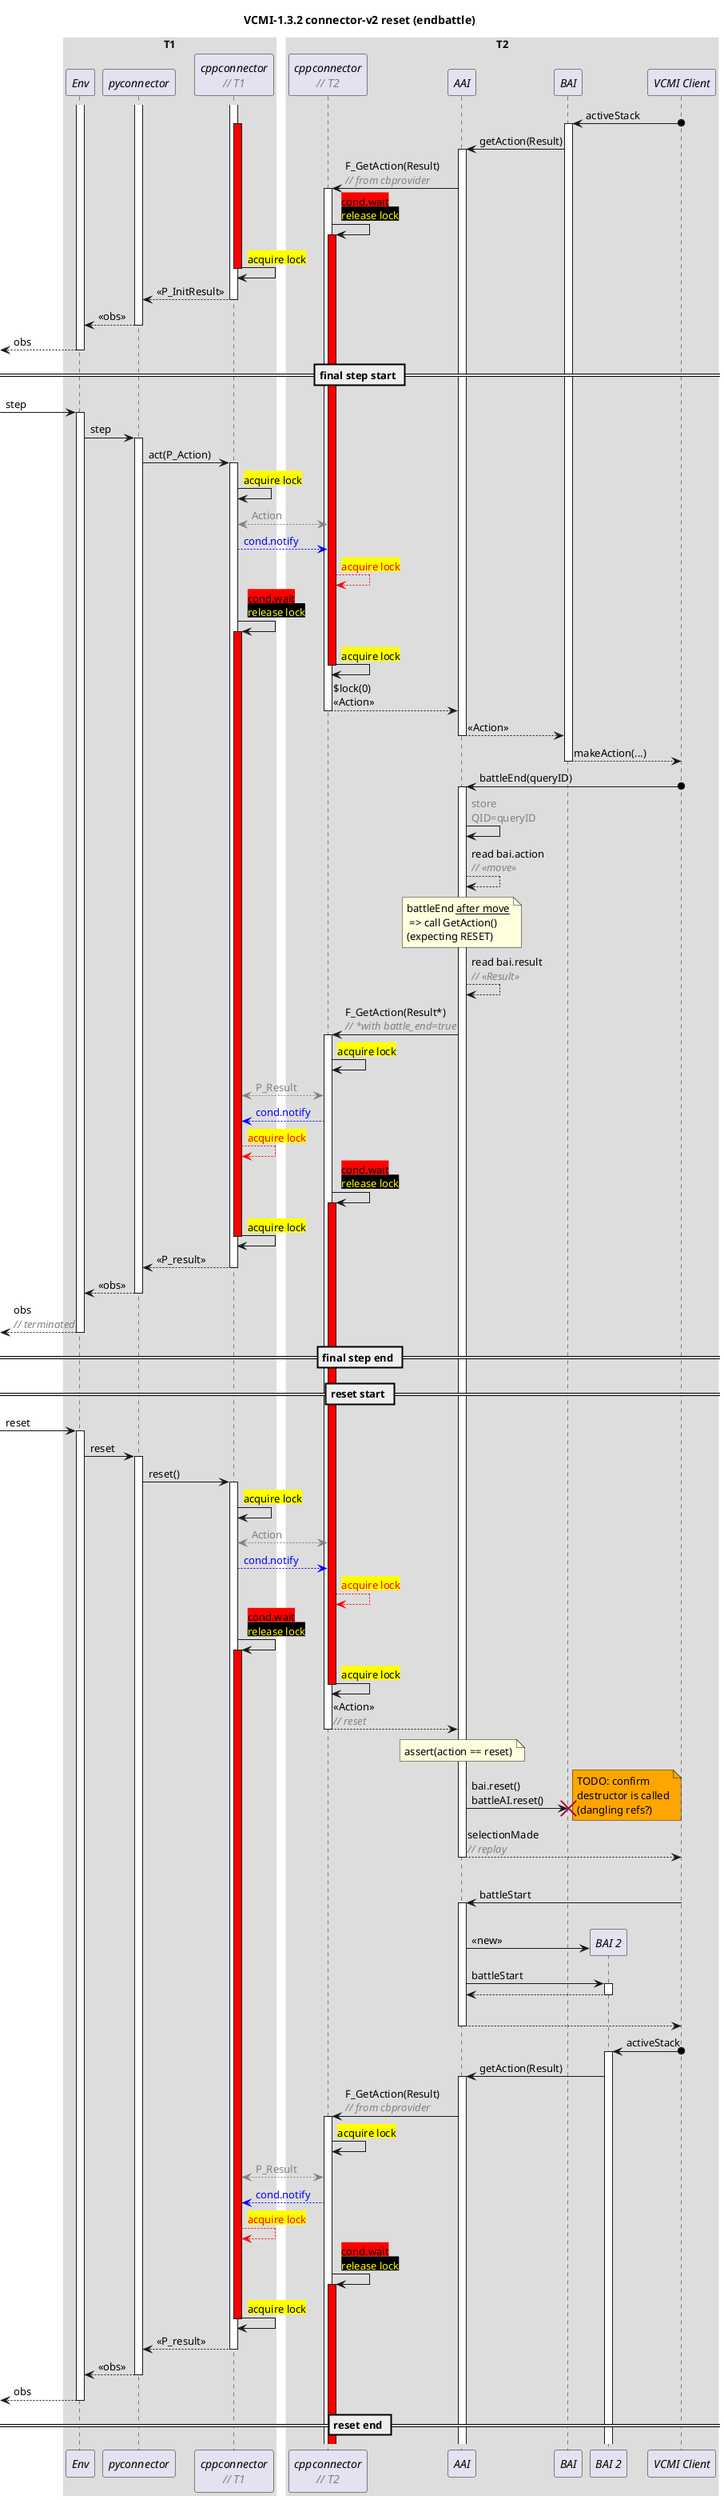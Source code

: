 @startuml "vcmi-1.32-connector-v2-reset-endbattle"

title "VCMI-1.3.2 connector-v2 reset (endbattle)"

skinparam sequenceBoxBorderColor #FFF

!$nbsp = "<U+00A0>"

' workaround the fact that text alignment can only be
' set globally. Using hspace(n) returns N monospaced
' $nbsp chars
!function $hspace($length)
  !$res = ""
  !$i = $length
  !while $i > 0
    !$res = $res + $nbsp
    !$i = $i - 1
  !endwhile
  !return "<font:monospaced>"+$res+"</font>"
!endfunction

!function $desc($txt)
  !return "<font:Arial><color:Gray><i>// "+$txt+"</i></color></font>"
!endfunction

!function $lock_acq_fail_text()
  !return "<back:yellow><color:red>acquire lock</color></back>"
!endfunction

!procedure $lock_acq_fail($node)
  $node -> $node : $lock_acq_fail_text()
  activate $node #red
!endprocedure

!procedure $lock_acq_direct($node)
  $node -> $node : <back:yellow>acquire lock</back>
!endprocedure

!procedure $lock_acq_latent($node)
  $lock_acq_direct($node)
  deactivate $node
!endprocedure

!procedure $cond_wait($node)
  $node -> $node : <back:red>cond.wait</back>\n<color:yellow><back:black>release lock</back></color>
  activate $node #red
!endprocedure

!procedure $cond_notify($NodeA, $NodeB)
  $NodeA --[#blue]> $NodeB : <color:blue>cond.notify</color>
  $NodeB --[#red]> $NodeB : $lock_acq_fail_text()
!endfunction

!procedure $cond_switch($NodeA, $NodeB)
  $cond_notify($NodeA, $NodeB)
  $cond_wait($NodeA)
  $lock_acq_latent($NodeB)
!endfunction

!function $replace($txt, $search, $repl)
  !$replaced = ""
  !while %strpos($txt, $search) >= 0
    !$position = %strpos($txt, $search)
    !$replaced = $replaced + %substr($txt, 0, $position) + $repl
    !$txt = %substr($txt, $position + %strlen($search))
  !endwhile
  !return $replaced + $txt
!endfunction

!procedure $sharevar($node1, $node2, $txt)
  $node1 <--[#gray]> $node2 : <color:gray>$replace($txt,"\n","</color>\n<color:gray>")</color>
!endfunction

!procedure $sharevar($txt)
  $sharevar(cpp1, cpp2, $txt)
!endfunction

' avoids super long note lines in the diagram
!function $str($txt)
  !return $replace($txt, "\n", %newline())
!endfunction

box T1
participant "//Env//" as env
participant "//pyconnector//" as py
participant "//cppconnector//\n$desc(T1)" as cpp1
end box

box T2
participant "//cppconnector//\n$desc(T2)" as cpp2
participant "//AAI//" as aai
participant "//BAI//" as bai
participant "//BAI 2//" as bai2
participant "//VCMI Client//" as vcmiclient
end box


activate cpp1
activate py
activate env

vcmiclient o-> bai ++ : activeStack
activate cpp1 #red
bai -> aai ++ : getAction(Result)
aai -> cpp2 ++ : F_GetAction(Result)\n$desc("from cbprovider")
$cond_wait(cpp2)
$lock_acq_latent(cpp1)
cpp1 --> py -- : <<P_InitResult>>
py --> env -- : <<obs>>
[<-- env -- : obs

== final step start ==

[-> env ++ : step
env -> py ++ : step
py -> cpp1 ++ : act(P_Action)
$lock_acq_direct(cpp1)
$sharevar(Action)
$cond_switch(cpp1, cpp2)
cpp2 --> aai -- : $lock(0)\n<<Action>>
aai --> bai -- : <<Action>>
bai --> vcmiclient -- : makeAction(...)

vcmiclient o-> aai ++ : battleEnd(queryID)
aai -> aai : <color:gray>store</color>\n<color:gray>QID=queryID</color>

aai --> aai : read bai.action\n$desc("<<move>>")
note over aai
battleEnd __after move__
 => call GetAction()
(expecting RESET)
end note

aai --> aai : read bai.result\n$desc("<<Result>>")
aai -> cpp2 ++ : F_GetAction(Result~*)\n$desc("~*with battle_end=true")
$lock_acq_direct(cpp2)
$sharevar(P_Result)
$cond_switch(cpp2, cpp1)
cpp1 --> py -- : <<P_result>>
py --> env -- : <<obs>>
[<-- env -- : obs\n$desc("terminated")

== final step end ==
== reset start ==

[-> env ++ : reset
env -> py ++ : reset
py -> cpp1 ++ : reset()
$lock_acq_direct(cpp1)
$sharevar(Action)
$cond_switch(cpp1, cpp2)
cpp2 --> aai -- : <<Action>>\n$desc(reset)

note over aai : assert(action == reset)
aai -> bai : bai.reset()\nbattleAI.reset()
note right #orange: TODO: confirm\ndestructor is called\n(dangling refs?)
destroy bai

aai --> vcmiclient -- : selectionMade\n$desc(replay)
|||
vcmiclient -> aai ++ : battleStart
|||
aai -> bai2 ** : <<new>>
aai -> bai2 ++ : battleStart
bai2 --> aai -- :
|||
aai --> vcmiclient -- :

vcmiclient o-> bai2 ++ : activeStack
bai2 -> aai ++ : getAction(Result)
aai -> cpp2 ++ : F_GetAction(Result)\n$desc("from cbprovider")
$lock_acq_direct(cpp2)
$sharevar(P_Result)
$cond_switch(cpp2, cpp1)
cpp1 --> py -- : <<P_result>>
py --> env -- : <<obs>>
[<-- env -- : obs

== reset end ==

@enduml
